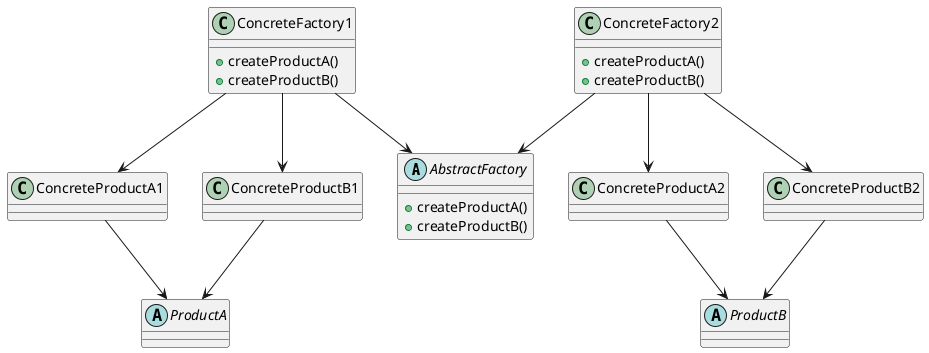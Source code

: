 @startuml
'https://plantuml.com/class-diagram

abstract class AbstractFactory {
    +createProductA()
    +createProductB()
}

abstract class ProductA

abstract class ProductB

class ConcreteFactory1 {
    +createProductA()
    +createProductB()
}

class ConcreteFactory2 {
    +createProductA()
    +createProductB()
}

class ConcreteProductA1

class ConcreteProductA2

class ConcreteProductB1

class ConcreteProductB2

ConcreteFactory1 --> AbstractFactory
ConcreteFactory2 --> AbstractFactory
ConcreteProductA1 --> ProductA
ConcreteProductB1 --> ProductA
ConcreteProductA2 --> ProductB
ConcreteProductB2 --> ProductB

ConcreteFactory1 --> ConcreteProductA1
ConcreteFactory1 --> ConcreteProductB1
ConcreteFactory2 --> ConcreteProductA2
ConcreteFactory2 --> ConcreteProductB2


@enduml